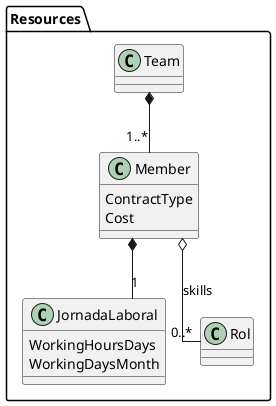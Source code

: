 @startuml

top to bottom direction
skinparam Linetype ortho

namespace Resources {
    
'Objects
Class Resources.Team
Class Resources.JornadaLaboral {
    WorkingHoursDays
    WorkingDaysMonth
}
Class Resources.Rol
Class Resources.Member {
    ContractType
    Cost
}

Resources.Team *-down- "1..*" Resources.Member
Resources.Member o-- "0..*" Resources.Rol : skills
Resources.Member *-- "1" Resources.JornadaLaboral
}

@enduml

